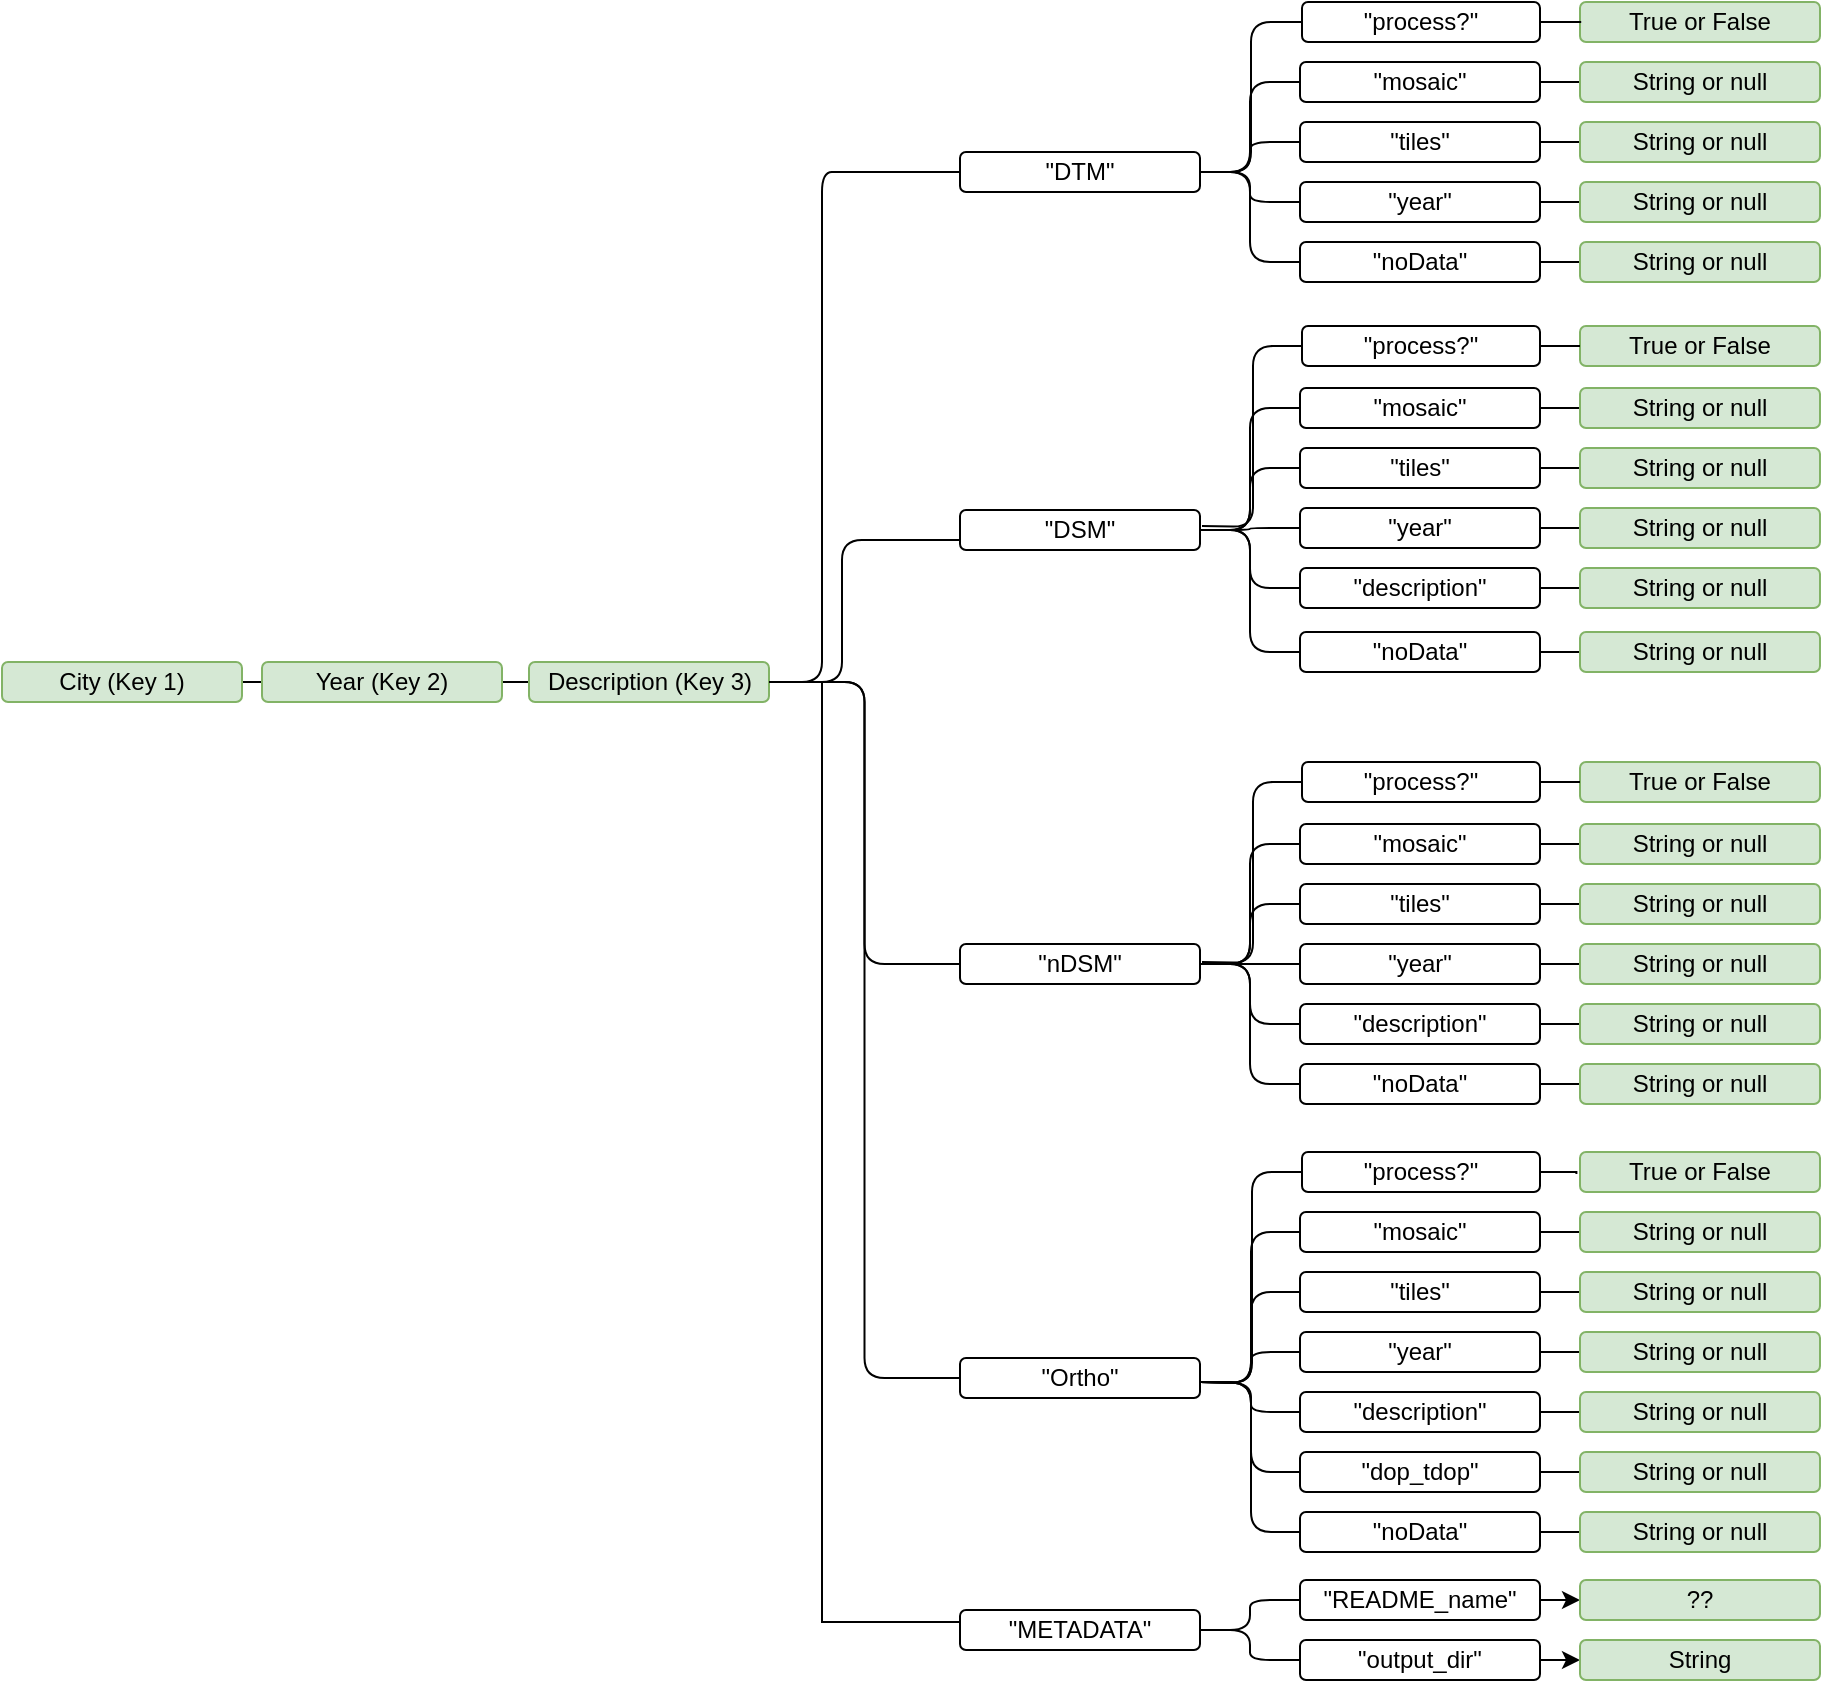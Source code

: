 <mxfile version="24.2.5" type="device">
  <diagram name="Seite-1" id="mloGl1FZkG6j8YJljajt">
    <mxGraphModel dx="1891" dy="1931" grid="1" gridSize="10" guides="1" tooltips="1" connect="1" arrows="1" fold="1" page="1" pageScale="1" pageWidth="1169" pageHeight="827" math="0" shadow="0">
      <root>
        <mxCell id="0" />
        <mxCell id="1" parent="0" />
        <mxCell id="_H1MacVeB-hTNpFYSpCH-32" style="edgeStyle=orthogonalEdgeStyle;orthogonalLoop=1;jettySize=auto;html=1;exitX=1;exitY=0.5;exitDx=0;exitDy=0;entryX=0;entryY=0.5;entryDx=0;entryDy=0;strokeColor=default;curved=1;startArrow=none;startFill=0;endArrow=none;endFill=0;" parent="1" source="_H1MacVeB-hTNpFYSpCH-1" target="_H1MacVeB-hTNpFYSpCH-3" edge="1">
          <mxGeometry relative="1" as="geometry" />
        </mxCell>
        <mxCell id="_H1MacVeB-hTNpFYSpCH-1" value="City (Key 1)" style="rounded=1;whiteSpace=wrap;html=1;strokeColor=#82b366;fillColor=#d5e8d4;" parent="1" vertex="1">
          <mxGeometry x="40" y="180" width="120" height="20" as="geometry" />
        </mxCell>
        <mxCell id="_H1MacVeB-hTNpFYSpCH-33" style="edgeStyle=orthogonalEdgeStyle;orthogonalLoop=1;jettySize=auto;html=1;exitX=1;exitY=0.5;exitDx=0;exitDy=0;entryX=0;entryY=0.5;entryDx=0;entryDy=0;strokeColor=default;endArrow=none;endFill=0;rounded=1;" parent="1" source="_H1MacVeB-hTNpFYSpCH-3" target="_H1MacVeB-hTNpFYSpCH-4" edge="1">
          <mxGeometry relative="1" as="geometry" />
        </mxCell>
        <mxCell id="_H1MacVeB-hTNpFYSpCH-3" value="Year (Key 2)" style="rounded=1;whiteSpace=wrap;html=1;strokeColor=#82b366;fillColor=#d5e8d4;" parent="1" vertex="1">
          <mxGeometry x="170" y="180" width="120" height="20" as="geometry" />
        </mxCell>
        <mxCell id="_H1MacVeB-hTNpFYSpCH-34" style="edgeStyle=orthogonalEdgeStyle;orthogonalLoop=1;jettySize=auto;html=1;exitX=1;exitY=0.5;exitDx=0;exitDy=0;entryX=0;entryY=0.5;entryDx=0;entryDy=0;strokeColor=default;endArrow=none;endFill=0;rounded=1;" parent="1" target="_H1MacVeB-hTNpFYSpCH-5" edge="1">
          <mxGeometry relative="1" as="geometry">
            <mxPoint x="510" y="-65" as="sourcePoint" />
            <Array as="points">
              <mxPoint x="450" y="-65" />
            </Array>
          </mxGeometry>
        </mxCell>
        <mxCell id="_H1MacVeB-hTNpFYSpCH-35" style="edgeStyle=orthogonalEdgeStyle;orthogonalLoop=1;jettySize=auto;html=1;exitX=1;exitY=0.5;exitDx=0;exitDy=0;entryX=0;entryY=0.75;entryDx=0;entryDy=0;strokeColor=default;endArrow=none;endFill=0;rounded=1;" parent="1" source="_H1MacVeB-hTNpFYSpCH-4" target="_H1MacVeB-hTNpFYSpCH-6" edge="1">
          <mxGeometry relative="1" as="geometry">
            <Array as="points">
              <mxPoint x="460" y="190" />
              <mxPoint x="460" y="119" />
            </Array>
          </mxGeometry>
        </mxCell>
        <mxCell id="_H1MacVeB-hTNpFYSpCH-36" style="edgeStyle=orthogonalEdgeStyle;orthogonalLoop=1;jettySize=auto;html=1;exitX=1;exitY=0.5;exitDx=0;exitDy=0;entryX=0;entryY=0.5;entryDx=0;entryDy=0;strokeColor=default;endArrow=none;endFill=0;rounded=1;" parent="1" source="_H1MacVeB-hTNpFYSpCH-4" target="_H1MacVeB-hTNpFYSpCH-7" edge="1">
          <mxGeometry relative="1" as="geometry" />
        </mxCell>
        <mxCell id="_H1MacVeB-hTNpFYSpCH-37" style="edgeStyle=orthogonalEdgeStyle;orthogonalLoop=1;jettySize=auto;html=1;exitX=1;exitY=0.5;exitDx=0;exitDy=0;entryX=0;entryY=0.5;entryDx=0;entryDy=0;strokeColor=default;endArrow=none;endFill=0;rounded=1;" parent="1" source="_H1MacVeB-hTNpFYSpCH-4" target="_H1MacVeB-hTNpFYSpCH-8" edge="1">
          <mxGeometry relative="1" as="geometry" />
        </mxCell>
        <mxCell id="Qochi8s055zn3npeWH5I-11" style="edgeStyle=orthogonalEdgeStyle;rounded=0;orthogonalLoop=1;jettySize=auto;html=1;exitX=1;exitY=0.5;exitDx=0;exitDy=0;entryX=0;entryY=0.5;entryDx=0;entryDy=0;endArrow=none;endFill=0;" parent="1" source="_H1MacVeB-hTNpFYSpCH-4" target="Qochi8s055zn3npeWH5I-1" edge="1">
          <mxGeometry relative="1" as="geometry">
            <Array as="points">
              <mxPoint x="450" y="190" />
              <mxPoint x="450" y="660" />
              <mxPoint x="519" y="660" />
            </Array>
          </mxGeometry>
        </mxCell>
        <mxCell id="_H1MacVeB-hTNpFYSpCH-4" value="Description (Key 3)" style="rounded=1;whiteSpace=wrap;html=1;strokeColor=#82b366;fillColor=#d5e8d4;" parent="1" vertex="1">
          <mxGeometry x="303.5" y="180" width="120" height="20" as="geometry" />
        </mxCell>
        <mxCell id="_H1MacVeB-hTNpFYSpCH-38" style="edgeStyle=orthogonalEdgeStyle;orthogonalLoop=1;jettySize=auto;html=1;exitX=1;exitY=0.5;exitDx=0;exitDy=0;entryX=0;entryY=0.5;entryDx=0;entryDy=0;strokeColor=default;endArrow=none;endFill=0;rounded=1;" parent="1" source="_H1MacVeB-hTNpFYSpCH-5" target="_H1MacVeB-hTNpFYSpCH-11" edge="1">
          <mxGeometry relative="1" as="geometry" />
        </mxCell>
        <mxCell id="_H1MacVeB-hTNpFYSpCH-39" style="edgeStyle=orthogonalEdgeStyle;orthogonalLoop=1;jettySize=auto;html=1;exitX=1;exitY=0.5;exitDx=0;exitDy=0;entryX=0;entryY=0.5;entryDx=0;entryDy=0;strokeColor=default;endArrow=none;endFill=0;rounded=1;" parent="1" source="_H1MacVeB-hTNpFYSpCH-5" target="_H1MacVeB-hTNpFYSpCH-12" edge="1">
          <mxGeometry relative="1" as="geometry" />
        </mxCell>
        <mxCell id="_H1MacVeB-hTNpFYSpCH-40" style="edgeStyle=orthogonalEdgeStyle;orthogonalLoop=1;jettySize=auto;html=1;exitX=1;exitY=0.5;exitDx=0;exitDy=0;entryX=0;entryY=0.5;entryDx=0;entryDy=0;strokeColor=default;endArrow=none;endFill=0;rounded=1;" parent="1" source="_H1MacVeB-hTNpFYSpCH-5" target="_H1MacVeB-hTNpFYSpCH-13" edge="1">
          <mxGeometry relative="1" as="geometry" />
        </mxCell>
        <mxCell id="HXhDjkl9s9T9HyKSKgx7-106" style="edgeStyle=orthogonalEdgeStyle;rounded=1;orthogonalLoop=1;jettySize=auto;html=1;exitX=1;exitY=0.5;exitDx=0;exitDy=0;entryX=0;entryY=0.5;entryDx=0;entryDy=0;endArrow=none;endFill=0;" parent="1" source="_H1MacVeB-hTNpFYSpCH-5" target="HXhDjkl9s9T9HyKSKgx7-88" edge="1">
          <mxGeometry relative="1" as="geometry" />
        </mxCell>
        <mxCell id="_H1MacVeB-hTNpFYSpCH-5" value="&quot;DTM&quot;" style="rounded=1;whiteSpace=wrap;html=1;strokeColor=default;" parent="1" vertex="1">
          <mxGeometry x="519" y="-75" width="120" height="20" as="geometry" />
        </mxCell>
        <mxCell id="_H1MacVeB-hTNpFYSpCH-41" style="edgeStyle=orthogonalEdgeStyle;orthogonalLoop=1;jettySize=auto;html=1;exitX=1;exitY=0.5;exitDx=0;exitDy=0;entryX=0;entryY=0.5;entryDx=0;entryDy=0;strokeColor=default;endArrow=none;endFill=0;rounded=1;" parent="1" source="_H1MacVeB-hTNpFYSpCH-6" target="_H1MacVeB-hTNpFYSpCH-15" edge="1">
          <mxGeometry relative="1" as="geometry" />
        </mxCell>
        <mxCell id="_H1MacVeB-hTNpFYSpCH-42" style="edgeStyle=orthogonalEdgeStyle;orthogonalLoop=1;jettySize=auto;html=1;exitX=1;exitY=0.5;exitDx=0;exitDy=0;entryX=0;entryY=0.5;entryDx=0;entryDy=0;strokeColor=default;endArrow=none;endFill=0;rounded=1;" parent="1" source="_H1MacVeB-hTNpFYSpCH-6" target="_H1MacVeB-hTNpFYSpCH-16" edge="1">
          <mxGeometry relative="1" as="geometry" />
        </mxCell>
        <mxCell id="_H1MacVeB-hTNpFYSpCH-43" style="edgeStyle=orthogonalEdgeStyle;orthogonalLoop=1;jettySize=auto;html=1;exitX=1;exitY=0.5;exitDx=0;exitDy=0;entryX=0;entryY=0.5;entryDx=0;entryDy=0;strokeColor=default;endArrow=none;endFill=0;rounded=1;" parent="1" source="_H1MacVeB-hTNpFYSpCH-6" target="_H1MacVeB-hTNpFYSpCH-17" edge="1">
          <mxGeometry relative="1" as="geometry" />
        </mxCell>
        <mxCell id="_H1MacVeB-hTNpFYSpCH-44" style="edgeStyle=orthogonalEdgeStyle;orthogonalLoop=1;jettySize=auto;html=1;exitX=1;exitY=0.5;exitDx=0;exitDy=0;entryX=0;entryY=0.5;entryDx=0;entryDy=0;strokeColor=default;endArrow=none;endFill=0;rounded=1;" parent="1" source="_H1MacVeB-hTNpFYSpCH-6" target="_H1MacVeB-hTNpFYSpCH-20" edge="1">
          <mxGeometry relative="1" as="geometry" />
        </mxCell>
        <mxCell id="HXhDjkl9s9T9HyKSKgx7-107" style="edgeStyle=orthogonalEdgeStyle;rounded=1;orthogonalLoop=1;jettySize=auto;html=1;exitX=1;exitY=0.5;exitDx=0;exitDy=0;entryX=0;entryY=0.5;entryDx=0;entryDy=0;endArrow=none;endFill=0;" parent="1" source="_H1MacVeB-hTNpFYSpCH-6" target="HXhDjkl9s9T9HyKSKgx7-92" edge="1">
          <mxGeometry relative="1" as="geometry" />
        </mxCell>
        <mxCell id="_H1MacVeB-hTNpFYSpCH-6" value="&quot;DSM&quot;" style="rounded=1;whiteSpace=wrap;html=1;strokeColor=default;" parent="1" vertex="1">
          <mxGeometry x="519" y="104" width="120" height="20" as="geometry" />
        </mxCell>
        <mxCell id="_H1MacVeB-hTNpFYSpCH-45" style="edgeStyle=orthogonalEdgeStyle;orthogonalLoop=1;jettySize=auto;html=1;exitX=1;exitY=0.5;exitDx=0;exitDy=0;entryX=0;entryY=0.5;entryDx=0;entryDy=0;strokeColor=default;endArrow=none;endFill=0;rounded=1;" parent="1" source="_H1MacVeB-hTNpFYSpCH-7" target="_H1MacVeB-hTNpFYSpCH-21" edge="1">
          <mxGeometry relative="1" as="geometry" />
        </mxCell>
        <mxCell id="_H1MacVeB-hTNpFYSpCH-46" style="edgeStyle=orthogonalEdgeStyle;orthogonalLoop=1;jettySize=auto;html=1;exitX=1;exitY=0.5;exitDx=0;exitDy=0;entryX=0;entryY=0.5;entryDx=0;entryDy=0;strokeColor=default;endArrow=none;endFill=0;rounded=1;" parent="1" source="_H1MacVeB-hTNpFYSpCH-7" target="_H1MacVeB-hTNpFYSpCH-22" edge="1">
          <mxGeometry relative="1" as="geometry" />
        </mxCell>
        <mxCell id="_H1MacVeB-hTNpFYSpCH-47" style="edgeStyle=orthogonalEdgeStyle;orthogonalLoop=1;jettySize=auto;html=1;exitX=1;exitY=0.5;exitDx=0;exitDy=0;entryX=0;entryY=0.5;entryDx=0;entryDy=0;strokeColor=default;endArrow=none;endFill=0;rounded=1;" parent="1" source="_H1MacVeB-hTNpFYSpCH-7" target="_H1MacVeB-hTNpFYSpCH-23" edge="1">
          <mxGeometry relative="1" as="geometry" />
        </mxCell>
        <mxCell id="_H1MacVeB-hTNpFYSpCH-48" style="edgeStyle=orthogonalEdgeStyle;orthogonalLoop=1;jettySize=auto;html=1;exitX=1;exitY=0.5;exitDx=0;exitDy=0;entryX=0;entryY=0.5;entryDx=0;entryDy=0;strokeColor=default;endArrow=none;endFill=0;rounded=1;" parent="1" source="_H1MacVeB-hTNpFYSpCH-7" target="_H1MacVeB-hTNpFYSpCH-24" edge="1">
          <mxGeometry relative="1" as="geometry" />
        </mxCell>
        <mxCell id="HXhDjkl9s9T9HyKSKgx7-108" style="edgeStyle=orthogonalEdgeStyle;rounded=1;orthogonalLoop=1;jettySize=auto;html=1;exitX=1;exitY=0.5;exitDx=0;exitDy=0;entryX=0;entryY=0.5;entryDx=0;entryDy=0;endArrow=none;endFill=0;" parent="1" source="_H1MacVeB-hTNpFYSpCH-7" target="HXhDjkl9s9T9HyKSKgx7-104" edge="1">
          <mxGeometry relative="1" as="geometry" />
        </mxCell>
        <mxCell id="_H1MacVeB-hTNpFYSpCH-7" value="&quot;nDSM&quot;" style="rounded=1;whiteSpace=wrap;html=1;strokeColor=default;" parent="1" vertex="1">
          <mxGeometry x="519" y="321" width="120" height="20" as="geometry" />
        </mxCell>
        <mxCell id="_H1MacVeB-hTNpFYSpCH-49" style="edgeStyle=orthogonalEdgeStyle;orthogonalLoop=1;jettySize=auto;html=1;exitX=1;exitY=0.5;exitDx=0;exitDy=0;entryX=0;entryY=0.5;entryDx=0;entryDy=0;strokeColor=default;endArrow=none;endFill=0;rounded=1;" parent="1" target="_H1MacVeB-hTNpFYSpCH-25" edge="1">
          <mxGeometry relative="1" as="geometry">
            <mxPoint x="639.0" y="540" as="sourcePoint" />
          </mxGeometry>
        </mxCell>
        <mxCell id="_H1MacVeB-hTNpFYSpCH-50" style="edgeStyle=orthogonalEdgeStyle;orthogonalLoop=1;jettySize=auto;html=1;exitX=1;exitY=0.5;exitDx=0;exitDy=0;entryX=0;entryY=0.5;entryDx=0;entryDy=0;strokeColor=default;endArrow=none;endFill=0;rounded=1;" parent="1" target="_H1MacVeB-hTNpFYSpCH-26" edge="1">
          <mxGeometry relative="1" as="geometry">
            <mxPoint x="639.0" y="540" as="sourcePoint" />
          </mxGeometry>
        </mxCell>
        <mxCell id="_H1MacVeB-hTNpFYSpCH-51" style="edgeStyle=orthogonalEdgeStyle;orthogonalLoop=1;jettySize=auto;html=1;exitX=1;exitY=0.5;exitDx=0;exitDy=0;entryX=0;entryY=0.5;entryDx=0;entryDy=0;strokeColor=default;endArrow=none;endFill=0;rounded=1;" parent="1" target="_H1MacVeB-hTNpFYSpCH-27" edge="1">
          <mxGeometry relative="1" as="geometry">
            <mxPoint x="639.0" y="540" as="sourcePoint" />
          </mxGeometry>
        </mxCell>
        <mxCell id="_H1MacVeB-hTNpFYSpCH-52" style="edgeStyle=orthogonalEdgeStyle;orthogonalLoop=1;jettySize=auto;html=1;exitX=1;exitY=0.5;exitDx=0;exitDy=0;entryX=0;entryY=0.5;entryDx=0;entryDy=0;strokeColor=default;endArrow=none;endFill=0;rounded=1;" parent="1" target="_H1MacVeB-hTNpFYSpCH-28" edge="1">
          <mxGeometry relative="1" as="geometry">
            <mxPoint x="639.0" y="540" as="sourcePoint" />
          </mxGeometry>
        </mxCell>
        <mxCell id="_H1MacVeB-hTNpFYSpCH-53" style="edgeStyle=orthogonalEdgeStyle;orthogonalLoop=1;jettySize=auto;html=1;exitX=1;exitY=0.5;exitDx=0;exitDy=0;entryX=0;entryY=0.5;entryDx=0;entryDy=0;strokeColor=default;endArrow=none;endFill=0;rounded=1;" parent="1" target="_H1MacVeB-hTNpFYSpCH-29" edge="1">
          <mxGeometry relative="1" as="geometry">
            <mxPoint x="639.0" y="540" as="sourcePoint" />
          </mxGeometry>
        </mxCell>
        <mxCell id="HXhDjkl9s9T9HyKSKgx7-109" style="edgeStyle=orthogonalEdgeStyle;rounded=1;orthogonalLoop=1;jettySize=auto;html=1;exitX=1;exitY=0.5;exitDx=0;exitDy=0;entryX=0;entryY=0.5;entryDx=0;entryDy=0;endArrow=none;endFill=0;" parent="1" target="HXhDjkl9s9T9HyKSKgx7-101" edge="1">
          <mxGeometry relative="1" as="geometry">
            <mxPoint x="639.0" y="540" as="sourcePoint" />
          </mxGeometry>
        </mxCell>
        <mxCell id="_H1MacVeB-hTNpFYSpCH-8" value="&quot;Ortho&quot;" style="rounded=1;whiteSpace=wrap;html=1;strokeColor=default;" parent="1" vertex="1">
          <mxGeometry x="519" y="528" width="120" height="20" as="geometry" />
        </mxCell>
        <mxCell id="_H1MacVeB-hTNpFYSpCH-72" style="edgeStyle=orthogonalEdgeStyle;rounded=0;orthogonalLoop=1;jettySize=auto;html=1;exitX=1;exitY=0.5;exitDx=0;exitDy=0;entryX=0;entryY=0.5;entryDx=0;entryDy=0;endArrow=none;endFill=0;" parent="1" source="_H1MacVeB-hTNpFYSpCH-11" target="_H1MacVeB-hTNpFYSpCH-54" edge="1">
          <mxGeometry relative="1" as="geometry" />
        </mxCell>
        <mxCell id="_H1MacVeB-hTNpFYSpCH-11" value="&quot;mosaic&quot;" style="rounded=1;whiteSpace=wrap;html=1;strokeColor=default;" parent="1" vertex="1">
          <mxGeometry x="689" y="-120" width="120" height="20" as="geometry" />
        </mxCell>
        <mxCell id="_H1MacVeB-hTNpFYSpCH-73" style="edgeStyle=orthogonalEdgeStyle;rounded=0;orthogonalLoop=1;jettySize=auto;html=1;exitX=1;exitY=0.5;exitDx=0;exitDy=0;entryX=0;entryY=0.5;entryDx=0;entryDy=0;endArrow=none;endFill=0;" parent="1" source="_H1MacVeB-hTNpFYSpCH-12" target="_H1MacVeB-hTNpFYSpCH-55" edge="1">
          <mxGeometry relative="1" as="geometry" />
        </mxCell>
        <mxCell id="_H1MacVeB-hTNpFYSpCH-12" value="&quot;tiles&quot;" style="rounded=1;whiteSpace=wrap;html=1;strokeColor=default;" parent="1" vertex="1">
          <mxGeometry x="689" y="-90" width="120" height="20" as="geometry" />
        </mxCell>
        <mxCell id="_H1MacVeB-hTNpFYSpCH-74" style="edgeStyle=orthogonalEdgeStyle;rounded=0;orthogonalLoop=1;jettySize=auto;html=1;exitX=1;exitY=0.5;exitDx=0;exitDy=0;entryX=0;entryY=0.5;entryDx=0;entryDy=0;endArrow=none;endFill=0;" parent="1" source="_H1MacVeB-hTNpFYSpCH-13" target="_H1MacVeB-hTNpFYSpCH-56" edge="1">
          <mxGeometry relative="1" as="geometry" />
        </mxCell>
        <mxCell id="_H1MacVeB-hTNpFYSpCH-13" value="&quot;year&quot;" style="rounded=1;whiteSpace=wrap;html=1;strokeColor=default;" parent="1" vertex="1">
          <mxGeometry x="689" y="-60" width="120" height="20" as="geometry" />
        </mxCell>
        <mxCell id="_H1MacVeB-hTNpFYSpCH-76" style="edgeStyle=orthogonalEdgeStyle;rounded=0;orthogonalLoop=1;jettySize=auto;html=1;exitX=1;exitY=0.5;exitDx=0;exitDy=0;entryX=0;entryY=0.5;entryDx=0;entryDy=0;endArrow=none;endFill=0;" parent="1" source="_H1MacVeB-hTNpFYSpCH-15" target="_H1MacVeB-hTNpFYSpCH-57" edge="1">
          <mxGeometry relative="1" as="geometry" />
        </mxCell>
        <mxCell id="_H1MacVeB-hTNpFYSpCH-15" value="&quot;mosaic&quot;" style="rounded=1;whiteSpace=wrap;html=1;strokeColor=default;" parent="1" vertex="1">
          <mxGeometry x="689" y="43" width="120" height="20" as="geometry" />
        </mxCell>
        <mxCell id="_H1MacVeB-hTNpFYSpCH-77" style="edgeStyle=orthogonalEdgeStyle;rounded=0;orthogonalLoop=1;jettySize=auto;html=1;exitX=1;exitY=0.5;exitDx=0;exitDy=0;entryX=0;entryY=0.5;entryDx=0;entryDy=0;endArrow=none;endFill=0;" parent="1" source="_H1MacVeB-hTNpFYSpCH-16" target="_H1MacVeB-hTNpFYSpCH-58" edge="1">
          <mxGeometry relative="1" as="geometry" />
        </mxCell>
        <mxCell id="_H1MacVeB-hTNpFYSpCH-16" value="&quot;tiles&quot;" style="rounded=1;whiteSpace=wrap;html=1;strokeColor=default;" parent="1" vertex="1">
          <mxGeometry x="689" y="73" width="120" height="20" as="geometry" />
        </mxCell>
        <mxCell id="_H1MacVeB-hTNpFYSpCH-78" style="edgeStyle=orthogonalEdgeStyle;rounded=0;orthogonalLoop=1;jettySize=auto;html=1;exitX=1;exitY=0.5;exitDx=0;exitDy=0;entryX=0;entryY=0.5;entryDx=0;entryDy=0;endArrow=none;endFill=0;" parent="1" source="_H1MacVeB-hTNpFYSpCH-17" target="_H1MacVeB-hTNpFYSpCH-59" edge="1">
          <mxGeometry relative="1" as="geometry" />
        </mxCell>
        <mxCell id="_H1MacVeB-hTNpFYSpCH-17" value="&quot;year&quot;" style="rounded=1;whiteSpace=wrap;html=1;strokeColor=default;" parent="1" vertex="1">
          <mxGeometry x="689" y="103" width="120" height="20" as="geometry" />
        </mxCell>
        <mxCell id="_H1MacVeB-hTNpFYSpCH-79" style="edgeStyle=orthogonalEdgeStyle;rounded=0;orthogonalLoop=1;jettySize=auto;html=1;exitX=1;exitY=0.5;exitDx=0;exitDy=0;entryX=0;entryY=0.5;entryDx=0;entryDy=0;endArrow=none;endFill=0;" parent="1" source="_H1MacVeB-hTNpFYSpCH-20" target="_H1MacVeB-hTNpFYSpCH-71" edge="1">
          <mxGeometry relative="1" as="geometry" />
        </mxCell>
        <mxCell id="_H1MacVeB-hTNpFYSpCH-20" value="&quot;description&quot;" style="rounded=1;whiteSpace=wrap;html=1;strokeColor=default;" parent="1" vertex="1">
          <mxGeometry x="689" y="133" width="120" height="20" as="geometry" />
        </mxCell>
        <mxCell id="_H1MacVeB-hTNpFYSpCH-80" style="edgeStyle=orthogonalEdgeStyle;rounded=0;orthogonalLoop=1;jettySize=auto;html=1;exitX=1;exitY=0.5;exitDx=0;exitDy=0;entryX=0;entryY=0.5;entryDx=0;entryDy=0;endArrow=none;endFill=0;" parent="1" source="_H1MacVeB-hTNpFYSpCH-21" target="_H1MacVeB-hTNpFYSpCH-60" edge="1">
          <mxGeometry relative="1" as="geometry" />
        </mxCell>
        <mxCell id="_H1MacVeB-hTNpFYSpCH-21" value="&quot;mosaic&quot;" style="rounded=1;whiteSpace=wrap;html=1;strokeColor=default;" parent="1" vertex="1">
          <mxGeometry x="689" y="261" width="120" height="20" as="geometry" />
        </mxCell>
        <mxCell id="_H1MacVeB-hTNpFYSpCH-81" style="edgeStyle=orthogonalEdgeStyle;rounded=0;orthogonalLoop=1;jettySize=auto;html=1;exitX=1;exitY=0.5;exitDx=0;exitDy=0;entryX=0;entryY=0.5;entryDx=0;entryDy=0;endArrow=none;endFill=0;" parent="1" source="_H1MacVeB-hTNpFYSpCH-22" target="_H1MacVeB-hTNpFYSpCH-61" edge="1">
          <mxGeometry relative="1" as="geometry" />
        </mxCell>
        <mxCell id="_H1MacVeB-hTNpFYSpCH-22" value="&quot;tiles&quot;" style="rounded=1;whiteSpace=wrap;html=1;strokeColor=default;" parent="1" vertex="1">
          <mxGeometry x="689" y="291" width="120" height="20" as="geometry" />
        </mxCell>
        <mxCell id="_H1MacVeB-hTNpFYSpCH-82" style="edgeStyle=orthogonalEdgeStyle;rounded=0;orthogonalLoop=1;jettySize=auto;html=1;exitX=1;exitY=0.5;exitDx=0;exitDy=0;entryX=0;entryY=0.5;entryDx=0;entryDy=0;endArrow=none;endFill=0;" parent="1" source="_H1MacVeB-hTNpFYSpCH-23" target="_H1MacVeB-hTNpFYSpCH-62" edge="1">
          <mxGeometry relative="1" as="geometry" />
        </mxCell>
        <mxCell id="_H1MacVeB-hTNpFYSpCH-23" value="&quot;year&quot;" style="rounded=1;whiteSpace=wrap;html=1;strokeColor=default;" parent="1" vertex="1">
          <mxGeometry x="689" y="321" width="120" height="20" as="geometry" />
        </mxCell>
        <mxCell id="_H1MacVeB-hTNpFYSpCH-83" style="edgeStyle=orthogonalEdgeStyle;rounded=0;orthogonalLoop=1;jettySize=auto;html=1;exitX=1;exitY=0.5;exitDx=0;exitDy=0;entryX=0;entryY=0.5;entryDx=0;entryDy=0;endArrow=none;endFill=0;" parent="1" source="_H1MacVeB-hTNpFYSpCH-24" target="_H1MacVeB-hTNpFYSpCH-68" edge="1">
          <mxGeometry relative="1" as="geometry" />
        </mxCell>
        <mxCell id="_H1MacVeB-hTNpFYSpCH-24" value="&quot;description&quot;" style="rounded=1;whiteSpace=wrap;html=1;strokeColor=default;" parent="1" vertex="1">
          <mxGeometry x="689" y="351" width="120" height="20" as="geometry" />
        </mxCell>
        <mxCell id="_H1MacVeB-hTNpFYSpCH-84" style="edgeStyle=orthogonalEdgeStyle;rounded=0;orthogonalLoop=1;jettySize=auto;html=1;exitX=1;exitY=0.5;exitDx=0;exitDy=0;entryX=0;entryY=0.5;entryDx=0;entryDy=0;endArrow=none;endFill=0;" parent="1" source="_H1MacVeB-hTNpFYSpCH-25" target="_H1MacVeB-hTNpFYSpCH-63" edge="1">
          <mxGeometry relative="1" as="geometry" />
        </mxCell>
        <mxCell id="_H1MacVeB-hTNpFYSpCH-25" value="&quot;mosaic&quot;" style="rounded=1;whiteSpace=wrap;html=1;strokeColor=default;" parent="1" vertex="1">
          <mxGeometry x="689" y="455" width="120" height="20" as="geometry" />
        </mxCell>
        <mxCell id="_H1MacVeB-hTNpFYSpCH-85" style="edgeStyle=orthogonalEdgeStyle;rounded=0;orthogonalLoop=1;jettySize=auto;html=1;exitX=1;exitY=0.5;exitDx=0;exitDy=0;entryX=0;entryY=0.5;entryDx=0;entryDy=0;endArrow=none;endFill=0;" parent="1" source="_H1MacVeB-hTNpFYSpCH-26" target="_H1MacVeB-hTNpFYSpCH-64" edge="1">
          <mxGeometry relative="1" as="geometry" />
        </mxCell>
        <mxCell id="_H1MacVeB-hTNpFYSpCH-26" value="&quot;tiles&quot;" style="rounded=1;whiteSpace=wrap;html=1;strokeColor=default;" parent="1" vertex="1">
          <mxGeometry x="689" y="485" width="120" height="20" as="geometry" />
        </mxCell>
        <mxCell id="_H1MacVeB-hTNpFYSpCH-86" style="edgeStyle=orthogonalEdgeStyle;rounded=0;orthogonalLoop=1;jettySize=auto;html=1;exitX=1;exitY=0.5;exitDx=0;exitDy=0;entryX=0;entryY=0.5;entryDx=0;entryDy=0;endArrow=none;endFill=0;" parent="1" source="_H1MacVeB-hTNpFYSpCH-27" target="_H1MacVeB-hTNpFYSpCH-65" edge="1">
          <mxGeometry relative="1" as="geometry" />
        </mxCell>
        <mxCell id="_H1MacVeB-hTNpFYSpCH-27" value="&quot;year&quot;" style="rounded=1;whiteSpace=wrap;html=1;strokeColor=default;" parent="1" vertex="1">
          <mxGeometry x="689" y="515" width="120" height="20" as="geometry" />
        </mxCell>
        <mxCell id="_H1MacVeB-hTNpFYSpCH-87" style="edgeStyle=orthogonalEdgeStyle;rounded=0;orthogonalLoop=1;jettySize=auto;html=1;exitX=1;exitY=0.5;exitDx=0;exitDy=0;entryX=0;entryY=0.5;entryDx=0;entryDy=0;endArrow=none;endFill=0;" parent="1" source="_H1MacVeB-hTNpFYSpCH-28" target="_H1MacVeB-hTNpFYSpCH-66" edge="1">
          <mxGeometry relative="1" as="geometry" />
        </mxCell>
        <mxCell id="_H1MacVeB-hTNpFYSpCH-28" value="&quot;description&quot;" style="rounded=1;whiteSpace=wrap;html=1;strokeColor=default;" parent="1" vertex="1">
          <mxGeometry x="689" y="545" width="120" height="20" as="geometry" />
        </mxCell>
        <mxCell id="_H1MacVeB-hTNpFYSpCH-89" style="edgeStyle=orthogonalEdgeStyle;rounded=0;orthogonalLoop=1;jettySize=auto;html=1;exitX=1;exitY=0.5;exitDx=0;exitDy=0;entryX=0;entryY=0.5;entryDx=0;entryDy=0;endArrow=none;endFill=0;" parent="1" source="_H1MacVeB-hTNpFYSpCH-29" target="_H1MacVeB-hTNpFYSpCH-67" edge="1">
          <mxGeometry relative="1" as="geometry" />
        </mxCell>
        <mxCell id="_H1MacVeB-hTNpFYSpCH-29" value="&quot;dop_tdop&quot;" style="rounded=1;whiteSpace=wrap;html=1;strokeColor=default;" parent="1" vertex="1">
          <mxGeometry x="689" y="575" width="120" height="20" as="geometry" />
        </mxCell>
        <mxCell id="_H1MacVeB-hTNpFYSpCH-54" value="String or null" style="rounded=1;whiteSpace=wrap;html=1;strokeColor=#82b366;fillColor=#d5e8d4;" parent="1" vertex="1">
          <mxGeometry x="829" y="-120" width="120" height="20" as="geometry" />
        </mxCell>
        <mxCell id="_H1MacVeB-hTNpFYSpCH-55" value="String or null" style="rounded=1;whiteSpace=wrap;html=1;strokeColor=#82b366;fillColor=#d5e8d4;" parent="1" vertex="1">
          <mxGeometry x="829" y="-90" width="120" height="20" as="geometry" />
        </mxCell>
        <mxCell id="_H1MacVeB-hTNpFYSpCH-56" value="String or null" style="rounded=1;whiteSpace=wrap;html=1;strokeColor=#82b366;fillColor=#d5e8d4;" parent="1" vertex="1">
          <mxGeometry x="829" y="-60" width="120" height="20" as="geometry" />
        </mxCell>
        <mxCell id="_H1MacVeB-hTNpFYSpCH-57" value="String or null" style="rounded=1;whiteSpace=wrap;html=1;strokeColor=#82b366;fillColor=#d5e8d4;" parent="1" vertex="1">
          <mxGeometry x="829" y="43" width="120" height="20" as="geometry" />
        </mxCell>
        <mxCell id="_H1MacVeB-hTNpFYSpCH-58" value="String or null" style="rounded=1;whiteSpace=wrap;html=1;strokeColor=#82b366;fillColor=#d5e8d4;" parent="1" vertex="1">
          <mxGeometry x="829" y="73" width="120" height="20" as="geometry" />
        </mxCell>
        <mxCell id="_H1MacVeB-hTNpFYSpCH-59" value="String or null" style="rounded=1;whiteSpace=wrap;html=1;strokeColor=#82b366;fillColor=#d5e8d4;" parent="1" vertex="1">
          <mxGeometry x="829" y="103" width="120" height="20" as="geometry" />
        </mxCell>
        <mxCell id="_H1MacVeB-hTNpFYSpCH-60" value="String or null" style="rounded=1;whiteSpace=wrap;html=1;strokeColor=#82b366;fillColor=#d5e8d4;" parent="1" vertex="1">
          <mxGeometry x="829" y="261" width="120" height="20" as="geometry" />
        </mxCell>
        <mxCell id="_H1MacVeB-hTNpFYSpCH-61" value="String or null" style="rounded=1;whiteSpace=wrap;html=1;strokeColor=#82b366;fillColor=#d5e8d4;" parent="1" vertex="1">
          <mxGeometry x="829" y="291" width="120" height="20" as="geometry" />
        </mxCell>
        <mxCell id="_H1MacVeB-hTNpFYSpCH-62" value="String or null" style="rounded=1;whiteSpace=wrap;html=1;strokeColor=#82b366;fillColor=#d5e8d4;" parent="1" vertex="1">
          <mxGeometry x="829" y="321" width="120" height="20" as="geometry" />
        </mxCell>
        <mxCell id="_H1MacVeB-hTNpFYSpCH-63" value="String or null" style="rounded=1;whiteSpace=wrap;html=1;strokeColor=#82b366;fillColor=#d5e8d4;" parent="1" vertex="1">
          <mxGeometry x="829" y="455" width="120" height="20" as="geometry" />
        </mxCell>
        <mxCell id="_H1MacVeB-hTNpFYSpCH-64" value="String or null" style="rounded=1;whiteSpace=wrap;html=1;strokeColor=#82b366;fillColor=#d5e8d4;" parent="1" vertex="1">
          <mxGeometry x="829" y="485" width="120" height="20" as="geometry" />
        </mxCell>
        <mxCell id="_H1MacVeB-hTNpFYSpCH-65" value="String or null" style="rounded=1;whiteSpace=wrap;html=1;strokeColor=#82b366;fillColor=#d5e8d4;" parent="1" vertex="1">
          <mxGeometry x="829" y="515" width="120" height="20" as="geometry" />
        </mxCell>
        <mxCell id="_H1MacVeB-hTNpFYSpCH-66" value="String or null" style="rounded=1;whiteSpace=wrap;html=1;strokeColor=#82b366;fillColor=#d5e8d4;" parent="1" vertex="1">
          <mxGeometry x="829" y="545" width="120" height="20" as="geometry" />
        </mxCell>
        <mxCell id="_H1MacVeB-hTNpFYSpCH-67" value="String or null" style="rounded=1;whiteSpace=wrap;html=1;strokeColor=#82b366;fillColor=#d5e8d4;" parent="1" vertex="1">
          <mxGeometry x="829" y="575" width="120" height="20" as="geometry" />
        </mxCell>
        <mxCell id="_H1MacVeB-hTNpFYSpCH-68" value="String or null" style="rounded=1;whiteSpace=wrap;html=1;strokeColor=#82b366;fillColor=#d5e8d4;" parent="1" vertex="1">
          <mxGeometry x="829" y="351" width="120" height="20" as="geometry" />
        </mxCell>
        <mxCell id="_H1MacVeB-hTNpFYSpCH-71" value="String or null" style="rounded=1;whiteSpace=wrap;html=1;strokeColor=#82b366;fillColor=#d5e8d4;" parent="1" vertex="1">
          <mxGeometry x="829" y="133" width="120" height="20" as="geometry" />
        </mxCell>
        <mxCell id="Qochi8s055zn3npeWH5I-7" style="edgeStyle=orthogonalEdgeStyle;rounded=1;orthogonalLoop=1;jettySize=auto;html=1;exitX=1;exitY=0.5;exitDx=0;exitDy=0;entryX=0;entryY=0.5;entryDx=0;entryDy=0;endArrow=none;endFill=0;" parent="1" source="Qochi8s055zn3npeWH5I-1" target="Qochi8s055zn3npeWH5I-3" edge="1">
          <mxGeometry relative="1" as="geometry" />
        </mxCell>
        <mxCell id="Qochi8s055zn3npeWH5I-8" style="edgeStyle=orthogonalEdgeStyle;rounded=1;orthogonalLoop=1;jettySize=auto;html=1;exitX=1;exitY=0.5;exitDx=0;exitDy=0;entryX=0;entryY=0.5;entryDx=0;entryDy=0;endArrow=none;endFill=0;" parent="1" source="Qochi8s055zn3npeWH5I-1" target="Qochi8s055zn3npeWH5I-2" edge="1">
          <mxGeometry relative="1" as="geometry" />
        </mxCell>
        <mxCell id="Qochi8s055zn3npeWH5I-1" value="&quot;METADATA&quot;" style="rounded=1;whiteSpace=wrap;html=1;strokeColor=default;" parent="1" vertex="1">
          <mxGeometry x="519" y="654" width="120" height="20" as="geometry" />
        </mxCell>
        <mxCell id="Qochi8s055zn3npeWH5I-10" style="edgeStyle=orthogonalEdgeStyle;rounded=0;orthogonalLoop=1;jettySize=auto;html=1;exitX=1;exitY=0.5;exitDx=0;exitDy=0;entryX=0;entryY=0.5;entryDx=0;entryDy=0;" parent="1" source="Qochi8s055zn3npeWH5I-2" target="Qochi8s055zn3npeWH5I-5" edge="1">
          <mxGeometry relative="1" as="geometry" />
        </mxCell>
        <mxCell id="Qochi8s055zn3npeWH5I-2" value="&quot;output_dir&quot;" style="rounded=1;whiteSpace=wrap;html=1;strokeColor=default;" parent="1" vertex="1">
          <mxGeometry x="689" y="669" width="120" height="20" as="geometry" />
        </mxCell>
        <mxCell id="Qochi8s055zn3npeWH5I-9" style="edgeStyle=orthogonalEdgeStyle;rounded=0;orthogonalLoop=1;jettySize=auto;html=1;exitX=1;exitY=0.5;exitDx=0;exitDy=0;entryX=0;entryY=0.5;entryDx=0;entryDy=0;" parent="1" source="Qochi8s055zn3npeWH5I-3" target="Qochi8s055zn3npeWH5I-4" edge="1">
          <mxGeometry relative="1" as="geometry" />
        </mxCell>
        <mxCell id="Qochi8s055zn3npeWH5I-3" value="&quot;README_name&quot;" style="rounded=1;whiteSpace=wrap;html=1;strokeColor=default;" parent="1" vertex="1">
          <mxGeometry x="689" y="639" width="120" height="20" as="geometry" />
        </mxCell>
        <mxCell id="Qochi8s055zn3npeWH5I-4" value="??" style="rounded=1;whiteSpace=wrap;html=1;strokeColor=#82b366;fillColor=#d5e8d4;" parent="1" vertex="1">
          <mxGeometry x="829" y="639" width="120" height="20" as="geometry" />
        </mxCell>
        <mxCell id="Qochi8s055zn3npeWH5I-5" value="String" style="rounded=1;whiteSpace=wrap;html=1;strokeColor=#82b366;fillColor=#d5e8d4;" parent="1" vertex="1">
          <mxGeometry x="829" y="669" width="120" height="20" as="geometry" />
        </mxCell>
        <mxCell id="HXhDjkl9s9T9HyKSKgx7-90" style="edgeStyle=orthogonalEdgeStyle;rounded=0;orthogonalLoop=1;jettySize=auto;html=1;exitX=1;exitY=0.5;exitDx=0;exitDy=0;entryX=0;entryY=0.5;entryDx=0;entryDy=0;endArrow=none;endFill=0;" parent="1" source="HXhDjkl9s9T9HyKSKgx7-88" target="HXhDjkl9s9T9HyKSKgx7-89" edge="1">
          <mxGeometry relative="1" as="geometry" />
        </mxCell>
        <mxCell id="HXhDjkl9s9T9HyKSKgx7-88" value="&quot;noData&quot;" style="rounded=1;whiteSpace=wrap;html=1;strokeColor=default;" parent="1" vertex="1">
          <mxGeometry x="689" y="-30" width="120" height="20" as="geometry" />
        </mxCell>
        <mxCell id="HXhDjkl9s9T9HyKSKgx7-89" value="String or null" style="rounded=1;whiteSpace=wrap;html=1;strokeColor=#82b366;fillColor=#d5e8d4;" parent="1" vertex="1">
          <mxGeometry x="829" y="-30" width="120" height="20" as="geometry" />
        </mxCell>
        <mxCell id="HXhDjkl9s9T9HyKSKgx7-91" style="edgeStyle=orthogonalEdgeStyle;rounded=0;orthogonalLoop=1;jettySize=auto;html=1;exitX=1;exitY=0.5;exitDx=0;exitDy=0;entryX=0;entryY=0.5;entryDx=0;entryDy=0;endArrow=none;endFill=0;" parent="1" source="HXhDjkl9s9T9HyKSKgx7-92" target="HXhDjkl9s9T9HyKSKgx7-93" edge="1">
          <mxGeometry relative="1" as="geometry" />
        </mxCell>
        <mxCell id="HXhDjkl9s9T9HyKSKgx7-92" value="&quot;noData&quot;" style="rounded=1;whiteSpace=wrap;html=1;strokeColor=default;" parent="1" vertex="1">
          <mxGeometry x="689" y="165" width="120" height="20" as="geometry" />
        </mxCell>
        <mxCell id="HXhDjkl9s9T9HyKSKgx7-93" value="String or null" style="rounded=1;whiteSpace=wrap;html=1;strokeColor=#82b366;fillColor=#d5e8d4;" parent="1" vertex="1">
          <mxGeometry x="829" y="165" width="120" height="20" as="geometry" />
        </mxCell>
        <mxCell id="HXhDjkl9s9T9HyKSKgx7-94" style="edgeStyle=orthogonalEdgeStyle;rounded=0;orthogonalLoop=1;jettySize=auto;html=1;exitX=1;exitY=0.5;exitDx=0;exitDy=0;entryX=0;entryY=0.5;entryDx=0;entryDy=0;endArrow=none;endFill=0;" parent="1" edge="1">
          <mxGeometry relative="1" as="geometry">
            <mxPoint x="780" y="340" as="sourcePoint" />
          </mxGeometry>
        </mxCell>
        <mxCell id="HXhDjkl9s9T9HyKSKgx7-100" style="edgeStyle=orthogonalEdgeStyle;rounded=0;orthogonalLoop=1;jettySize=auto;html=1;exitX=1;exitY=0.5;exitDx=0;exitDy=0;entryX=0;entryY=0.5;entryDx=0;entryDy=0;endArrow=none;endFill=0;" parent="1" source="HXhDjkl9s9T9HyKSKgx7-101" target="HXhDjkl9s9T9HyKSKgx7-102" edge="1">
          <mxGeometry relative="1" as="geometry" />
        </mxCell>
        <mxCell id="HXhDjkl9s9T9HyKSKgx7-101" value="&quot;noData&quot;" style="rounded=1;whiteSpace=wrap;html=1;strokeColor=default;" parent="1" vertex="1">
          <mxGeometry x="689" y="605" width="120" height="20" as="geometry" />
        </mxCell>
        <mxCell id="HXhDjkl9s9T9HyKSKgx7-102" value="String or null" style="rounded=1;whiteSpace=wrap;html=1;strokeColor=#82b366;fillColor=#d5e8d4;" parent="1" vertex="1">
          <mxGeometry x="829" y="605" width="120" height="20" as="geometry" />
        </mxCell>
        <mxCell id="HXhDjkl9s9T9HyKSKgx7-110" style="edgeStyle=orthogonalEdgeStyle;rounded=0;orthogonalLoop=1;jettySize=auto;html=1;exitX=1;exitY=0.5;exitDx=0;exitDy=0;entryX=0;entryY=0.5;entryDx=0;entryDy=0;endArrow=none;endFill=0;" parent="1" source="HXhDjkl9s9T9HyKSKgx7-104" target="HXhDjkl9s9T9HyKSKgx7-105" edge="1">
          <mxGeometry relative="1" as="geometry" />
        </mxCell>
        <mxCell id="HXhDjkl9s9T9HyKSKgx7-104" value="&quot;noData&quot;" style="rounded=1;whiteSpace=wrap;html=1;strokeColor=default;" parent="1" vertex="1">
          <mxGeometry x="689" y="381" width="120" height="20" as="geometry" />
        </mxCell>
        <mxCell id="HXhDjkl9s9T9HyKSKgx7-105" value="String or null" style="rounded=1;whiteSpace=wrap;html=1;strokeColor=#82b366;fillColor=#d5e8d4;" parent="1" vertex="1">
          <mxGeometry x="829" y="381" width="120" height="20" as="geometry" />
        </mxCell>
        <mxCell id="K514Xo46BriTs5l9SpRu-3" value="" style="edgeStyle=orthogonalEdgeStyle;orthogonalLoop=1;jettySize=auto;html=1;exitX=1;exitY=0.5;exitDx=0;exitDy=0;entryX=0;entryY=0.5;entryDx=0;entryDy=0;strokeColor=default;endArrow=none;endFill=0;rounded=1;" edge="1" parent="1" source="_H1MacVeB-hTNpFYSpCH-4">
          <mxGeometry relative="1" as="geometry">
            <mxPoint x="424" y="190" as="sourcePoint" />
            <mxPoint x="460" y="-65" as="targetPoint" />
            <Array as="points">
              <mxPoint x="450" y="190" />
            </Array>
          </mxGeometry>
        </mxCell>
        <mxCell id="K514Xo46BriTs5l9SpRu-4" value="&quot;process?&quot;" style="rounded=1;whiteSpace=wrap;html=1;strokeColor=default;" vertex="1" parent="1">
          <mxGeometry x="690" y="-150" width="119" height="20" as="geometry" />
        </mxCell>
        <mxCell id="K514Xo46BriTs5l9SpRu-5" value="True or False" style="rounded=1;whiteSpace=wrap;html=1;strokeColor=#82b366;fillColor=#d5e8d4;" vertex="1" parent="1">
          <mxGeometry x="829" y="-150" width="120" height="20" as="geometry" />
        </mxCell>
        <mxCell id="K514Xo46BriTs5l9SpRu-8" style="edgeStyle=orthogonalEdgeStyle;orthogonalLoop=1;jettySize=auto;html=1;exitX=1;exitY=0.5;exitDx=0;exitDy=0;entryX=0;entryY=0.5;entryDx=0;entryDy=0;strokeColor=default;endArrow=none;endFill=0;rounded=1;" edge="1" parent="1" source="_H1MacVeB-hTNpFYSpCH-5" target="K514Xo46BriTs5l9SpRu-4">
          <mxGeometry relative="1" as="geometry">
            <mxPoint x="649" y="-55" as="sourcePoint" />
            <mxPoint x="699" y="-100" as="targetPoint" />
          </mxGeometry>
        </mxCell>
        <mxCell id="K514Xo46BriTs5l9SpRu-9" style="edgeStyle=orthogonalEdgeStyle;rounded=0;orthogonalLoop=1;jettySize=auto;html=1;exitX=1;exitY=0.5;exitDx=0;exitDy=0;entryX=0.005;entryY=0.541;entryDx=0;entryDy=0;endArrow=none;endFill=0;entryPerimeter=0;" edge="1" parent="1" source="K514Xo46BriTs5l9SpRu-4" target="K514Xo46BriTs5l9SpRu-5">
          <mxGeometry relative="1" as="geometry">
            <mxPoint x="819" y="-100" as="sourcePoint" />
            <mxPoint x="839" y="-100" as="targetPoint" />
          </mxGeometry>
        </mxCell>
        <mxCell id="K514Xo46BriTs5l9SpRu-16" value="&quot;process?&quot;" style="rounded=1;whiteSpace=wrap;html=1;strokeColor=default;" vertex="1" parent="1">
          <mxGeometry x="690" y="12" width="119" height="20" as="geometry" />
        </mxCell>
        <mxCell id="K514Xo46BriTs5l9SpRu-17" value="True or False" style="rounded=1;whiteSpace=wrap;html=1;strokeColor=#82b366;fillColor=#d5e8d4;" vertex="1" parent="1">
          <mxGeometry x="829" y="12" width="120" height="20" as="geometry" />
        </mxCell>
        <mxCell id="K514Xo46BriTs5l9SpRu-18" style="edgeStyle=orthogonalEdgeStyle;orthogonalLoop=1;jettySize=auto;html=1;entryX=0;entryY=0.5;entryDx=0;entryDy=0;strokeColor=default;endArrow=none;endFill=0;rounded=1;" edge="1" parent="1" target="K514Xo46BriTs5l9SpRu-16">
          <mxGeometry relative="1" as="geometry">
            <mxPoint x="640" y="112" as="sourcePoint" />
            <mxPoint x="699" y="63" as="targetPoint" />
          </mxGeometry>
        </mxCell>
        <mxCell id="K514Xo46BriTs5l9SpRu-19" value="&quot;process?&quot;" style="rounded=1;whiteSpace=wrap;html=1;strokeColor=default;" vertex="1" parent="1">
          <mxGeometry x="690" y="425" width="119" height="20" as="geometry" />
        </mxCell>
        <mxCell id="K514Xo46BriTs5l9SpRu-20" value="True or False" style="rounded=1;whiteSpace=wrap;html=1;strokeColor=#82b366;fillColor=#d5e8d4;" vertex="1" parent="1">
          <mxGeometry x="829" y="425" width="120" height="20" as="geometry" />
        </mxCell>
        <mxCell id="K514Xo46BriTs5l9SpRu-21" value="&quot;process?&quot;" style="rounded=1;whiteSpace=wrap;html=1;strokeColor=default;" vertex="1" parent="1">
          <mxGeometry x="690" y="230" width="119" height="20" as="geometry" />
        </mxCell>
        <mxCell id="K514Xo46BriTs5l9SpRu-22" value="True or False" style="rounded=1;whiteSpace=wrap;html=1;strokeColor=#82b366;fillColor=#d5e8d4;" vertex="1" parent="1">
          <mxGeometry x="829" y="230" width="120" height="20" as="geometry" />
        </mxCell>
        <mxCell id="K514Xo46BriTs5l9SpRu-23" style="edgeStyle=orthogonalEdgeStyle;orthogonalLoop=1;jettySize=auto;html=1;entryX=0;entryY=0.5;entryDx=0;entryDy=0;strokeColor=default;endArrow=none;endFill=0;rounded=1;" edge="1" parent="1" target="K514Xo46BriTs5l9SpRu-21">
          <mxGeometry relative="1" as="geometry">
            <mxPoint x="640" y="330" as="sourcePoint" />
            <mxPoint x="699" y="281" as="targetPoint" />
          </mxGeometry>
        </mxCell>
        <mxCell id="K514Xo46BriTs5l9SpRu-24" style="edgeStyle=orthogonalEdgeStyle;orthogonalLoop=1;jettySize=auto;html=1;exitX=1;exitY=0.5;exitDx=0;exitDy=0;entryX=0;entryY=0.5;entryDx=0;entryDy=0;strokeColor=default;endArrow=none;endFill=0;rounded=1;" edge="1" parent="1" target="K514Xo46BriTs5l9SpRu-19">
          <mxGeometry relative="1" as="geometry">
            <mxPoint x="639.0" y="540" as="sourcePoint" />
            <mxPoint x="699" y="475" as="targetPoint" />
          </mxGeometry>
        </mxCell>
        <mxCell id="K514Xo46BriTs5l9SpRu-25" style="edgeStyle=orthogonalEdgeStyle;rounded=0;orthogonalLoop=1;jettySize=auto;html=1;exitX=1;exitY=0.5;exitDx=0;exitDy=0;entryX=0;entryY=0.5;entryDx=0;entryDy=0;endArrow=none;endFill=0;" edge="1" parent="1" source="K514Xo46BriTs5l9SpRu-21" target="K514Xo46BriTs5l9SpRu-22">
          <mxGeometry relative="1" as="geometry">
            <mxPoint x="819" y="281" as="sourcePoint" />
            <mxPoint x="839" y="281" as="targetPoint" />
            <Array as="points">
              <mxPoint x="820" y="240" />
              <mxPoint x="820" y="240" />
            </Array>
          </mxGeometry>
        </mxCell>
        <mxCell id="K514Xo46BriTs5l9SpRu-26" style="edgeStyle=orthogonalEdgeStyle;rounded=0;orthogonalLoop=1;jettySize=auto;html=1;exitX=1;exitY=0.5;exitDx=0;exitDy=0;endArrow=none;endFill=0;entryX=0;entryY=0.5;entryDx=0;entryDy=0;" edge="1" parent="1" source="K514Xo46BriTs5l9SpRu-16" target="K514Xo46BriTs5l9SpRu-17">
          <mxGeometry relative="1" as="geometry">
            <mxPoint x="819" y="63" as="sourcePoint" />
            <mxPoint x="820" y="30" as="targetPoint" />
          </mxGeometry>
        </mxCell>
        <mxCell id="K514Xo46BriTs5l9SpRu-27" style="edgeStyle=orthogonalEdgeStyle;rounded=0;orthogonalLoop=1;jettySize=auto;html=1;exitX=1;exitY=0.5;exitDx=0;exitDy=0;entryX=-0.015;entryY=0.55;entryDx=0;entryDy=0;endArrow=none;endFill=0;entryPerimeter=0;" edge="1" parent="1" source="K514Xo46BriTs5l9SpRu-19" target="K514Xo46BriTs5l9SpRu-20">
          <mxGeometry relative="1" as="geometry">
            <mxPoint x="819" y="401" as="sourcePoint" />
            <mxPoint x="839" y="401" as="targetPoint" />
          </mxGeometry>
        </mxCell>
      </root>
    </mxGraphModel>
  </diagram>
</mxfile>
